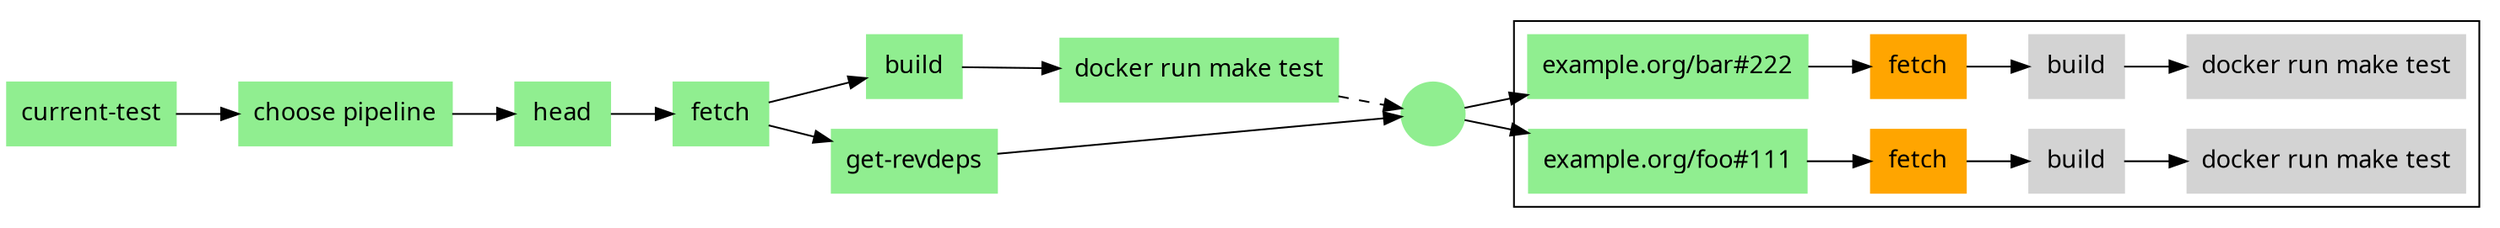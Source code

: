 digraph pipeline {
  graph [fontname="ui-system,sans-serif"]
  node [fontname="ui-system,sans-serif",shape="box"]
  edge [fontname="ui-system,sans-serif"]
  rankdir=LR
  n3 [label="current-test",color="#90ee90",fillcolor="#90ee90",style="filled"]
  n2 [label="choose pipeline",color="#90ee90",fillcolor="#90ee90",style="filled"]
  n9 [label="head",color="#90ee90",fillcolor="#90ee90",style="filled"]
  n8 [label="fetch",color="#90ee90",fillcolor="#90ee90",style="filled"]
  n7 [label="build",color="#90ee90",fillcolor="#90ee90",style="filled"]
  n6 [label="docker run make test",color="#90ee90",fillcolor="#90ee90",style="filled"]
  n10 [label="get-revdeps",color="#90ee90",fillcolor="#90ee90",style="filled"]
  n5 [label="",color="#90ee90",fillcolor="#90ee90",style="filled",shape="circle"]
  subgraph cluster_4 {label=""
  n19 [label="example.org/bar#222",color="#90ee90",fillcolor="#90ee90",style="filled"]
  n18 [label="fetch",color="#ffa500",fillcolor="#ffa500",style="filled"]
  n17 [label="build",color="#d3d3d3",fillcolor="#d3d3d3",style="filled"]
  n16 [label="docker run make test",color="#d3d3d3",fillcolor="#d3d3d3",style="filled"]
  n23 [label="example.org/foo#111",color="#90ee90",fillcolor="#90ee90",style="filled"]
  n22 [label="fetch",color="#ffa500",fillcolor="#ffa500",style="filled"]
  n21 [label="build",color="#d3d3d3",fillcolor="#d3d3d3",style="filled"]
  n20 [label="docker run make test",color="#d3d3d3",fillcolor="#d3d3d3",style="filled"]
  }
  n21 -> n20
  n22 -> n21
  n23 -> n22
  n5 -> n23
  n17 -> n16
  n18 -> n17
  n19 -> n18
  n5 -> n19
  n10 -> n5
  n6 -> n5 [style="dashed"]
  n8 -> n10
  n7 -> n6
  n8 -> n7
  n9 -> n8
  n2 -> n9
  n3 -> n2
  }
